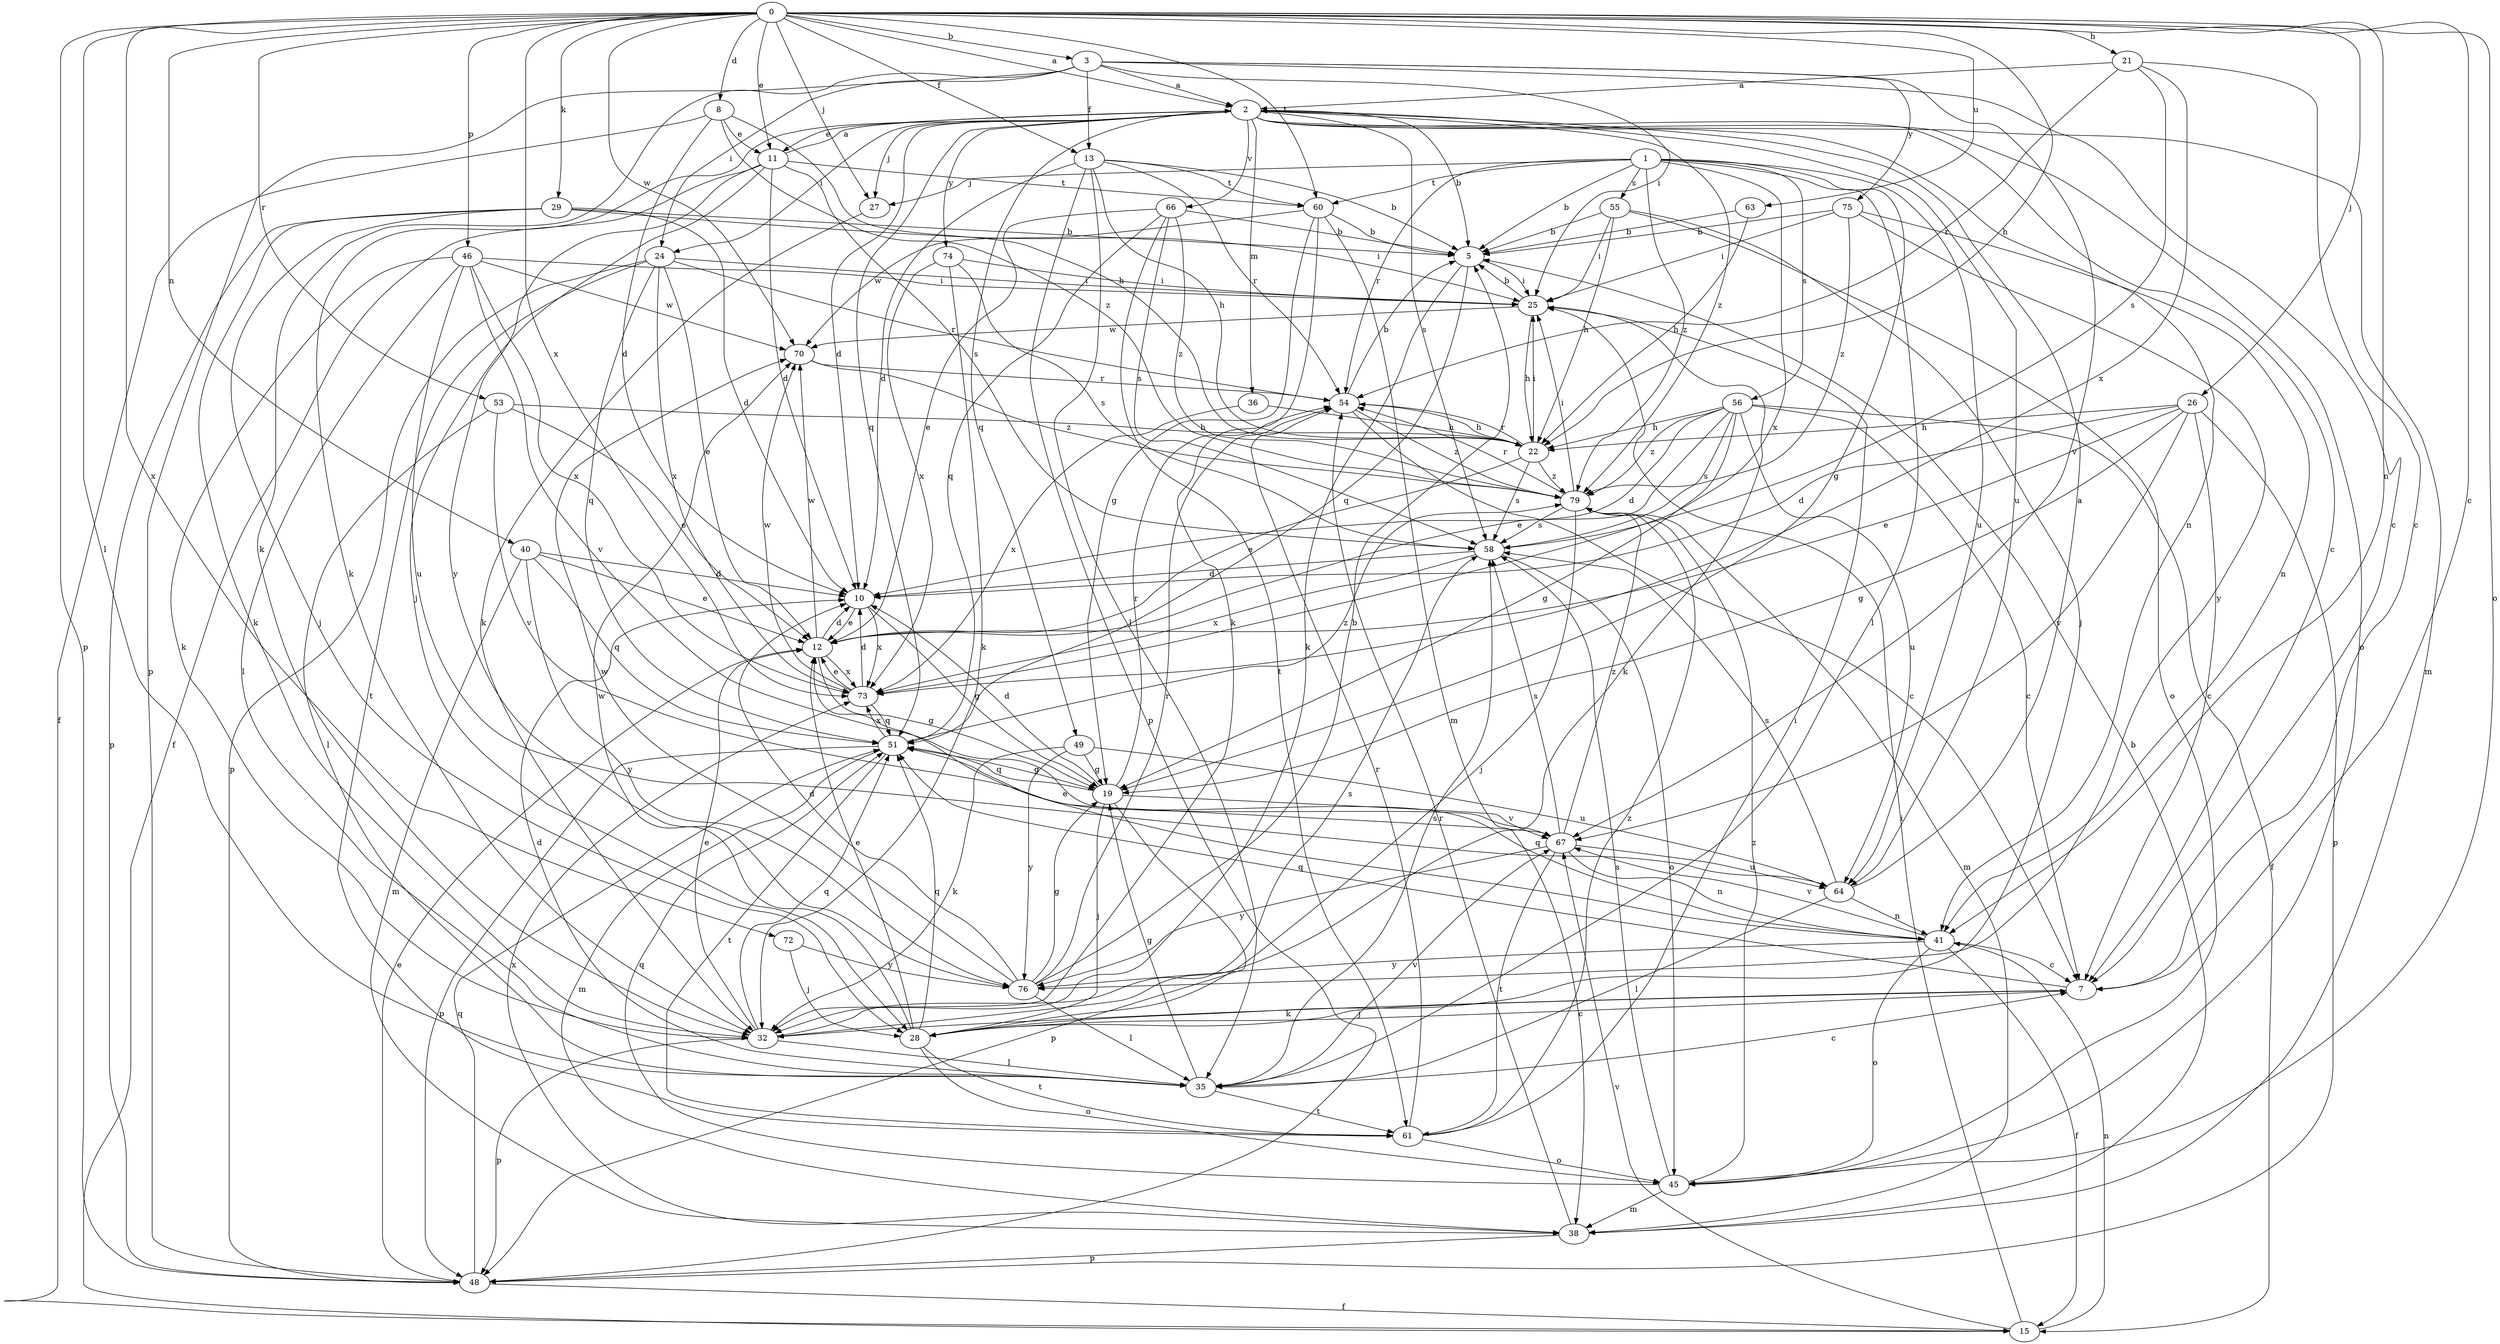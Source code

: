 strict digraph  {
0;
1;
2;
3;
5;
7;
8;
10;
11;
12;
13;
15;
19;
21;
22;
24;
25;
26;
27;
28;
29;
32;
35;
36;
38;
40;
41;
45;
46;
48;
49;
51;
53;
54;
55;
56;
58;
60;
61;
63;
64;
66;
67;
70;
72;
73;
74;
75;
76;
79;
0 -> 2  [label=a];
0 -> 3  [label=b];
0 -> 7  [label=c];
0 -> 8  [label=d];
0 -> 11  [label=e];
0 -> 13  [label=f];
0 -> 21  [label=h];
0 -> 22  [label=h];
0 -> 26  [label=j];
0 -> 27  [label=j];
0 -> 29  [label=k];
0 -> 35  [label=l];
0 -> 40  [label=n];
0 -> 41  [label=n];
0 -> 45  [label=o];
0 -> 46  [label=p];
0 -> 48  [label=p];
0 -> 53  [label=r];
0 -> 60  [label=t];
0 -> 63  [label=u];
0 -> 70  [label=w];
0 -> 72  [label=x];
0 -> 73  [label=x];
1 -> 5  [label=b];
1 -> 19  [label=g];
1 -> 27  [label=j];
1 -> 35  [label=l];
1 -> 54  [label=r];
1 -> 55  [label=s];
1 -> 56  [label=s];
1 -> 60  [label=t];
1 -> 64  [label=u];
1 -> 73  [label=x];
1 -> 79  [label=z];
2 -> 5  [label=b];
2 -> 7  [label=c];
2 -> 10  [label=d];
2 -> 11  [label=e];
2 -> 24  [label=i];
2 -> 27  [label=j];
2 -> 32  [label=k];
2 -> 36  [label=m];
2 -> 38  [label=m];
2 -> 41  [label=n];
2 -> 45  [label=o];
2 -> 49  [label=q];
2 -> 51  [label=q];
2 -> 58  [label=s];
2 -> 64  [label=u];
2 -> 66  [label=v];
2 -> 74  [label=y];
2 -> 79  [label=z];
3 -> 2  [label=a];
3 -> 7  [label=c];
3 -> 13  [label=f];
3 -> 24  [label=i];
3 -> 25  [label=i];
3 -> 32  [label=k];
3 -> 48  [label=p];
3 -> 67  [label=v];
3 -> 75  [label=y];
5 -> 25  [label=i];
5 -> 32  [label=k];
5 -> 51  [label=q];
7 -> 28  [label=j];
7 -> 32  [label=k];
7 -> 51  [label=q];
8 -> 10  [label=d];
8 -> 11  [label=e];
8 -> 15  [label=f];
8 -> 22  [label=h];
8 -> 79  [label=z];
10 -> 12  [label=e];
10 -> 19  [label=g];
10 -> 73  [label=x];
11 -> 2  [label=a];
11 -> 10  [label=d];
11 -> 15  [label=f];
11 -> 28  [label=j];
11 -> 58  [label=s];
11 -> 60  [label=t];
11 -> 76  [label=y];
12 -> 10  [label=d];
12 -> 19  [label=g];
12 -> 70  [label=w];
12 -> 73  [label=x];
13 -> 5  [label=b];
13 -> 10  [label=d];
13 -> 22  [label=h];
13 -> 35  [label=l];
13 -> 48  [label=p];
13 -> 54  [label=r];
13 -> 60  [label=t];
15 -> 25  [label=i];
15 -> 41  [label=n];
15 -> 67  [label=v];
19 -> 10  [label=d];
19 -> 28  [label=j];
19 -> 48  [label=p];
19 -> 51  [label=q];
19 -> 54  [label=r];
19 -> 67  [label=v];
21 -> 2  [label=a];
21 -> 7  [label=c];
21 -> 54  [label=r];
21 -> 58  [label=s];
21 -> 73  [label=x];
22 -> 12  [label=e];
22 -> 25  [label=i];
22 -> 54  [label=r];
22 -> 58  [label=s];
22 -> 79  [label=z];
24 -> 12  [label=e];
24 -> 25  [label=i];
24 -> 48  [label=p];
24 -> 51  [label=q];
24 -> 54  [label=r];
24 -> 61  [label=t];
24 -> 73  [label=x];
25 -> 5  [label=b];
25 -> 22  [label=h];
25 -> 32  [label=k];
25 -> 70  [label=w];
26 -> 7  [label=c];
26 -> 10  [label=d];
26 -> 12  [label=e];
26 -> 19  [label=g];
26 -> 22  [label=h];
26 -> 48  [label=p];
26 -> 67  [label=v];
27 -> 32  [label=k];
28 -> 7  [label=c];
28 -> 12  [label=e];
28 -> 45  [label=o];
28 -> 51  [label=q];
28 -> 61  [label=t];
28 -> 70  [label=w];
29 -> 5  [label=b];
29 -> 10  [label=d];
29 -> 25  [label=i];
29 -> 28  [label=j];
29 -> 32  [label=k];
29 -> 48  [label=p];
32 -> 12  [label=e];
32 -> 35  [label=l];
32 -> 48  [label=p];
32 -> 51  [label=q];
32 -> 58  [label=s];
35 -> 7  [label=c];
35 -> 10  [label=d];
35 -> 19  [label=g];
35 -> 58  [label=s];
35 -> 61  [label=t];
35 -> 67  [label=v];
36 -> 22  [label=h];
36 -> 73  [label=x];
38 -> 5  [label=b];
38 -> 48  [label=p];
38 -> 54  [label=r];
38 -> 73  [label=x];
40 -> 10  [label=d];
40 -> 12  [label=e];
40 -> 38  [label=m];
40 -> 51  [label=q];
40 -> 76  [label=y];
41 -> 7  [label=c];
41 -> 12  [label=e];
41 -> 15  [label=f];
41 -> 45  [label=o];
41 -> 51  [label=q];
41 -> 67  [label=v];
41 -> 76  [label=y];
45 -> 38  [label=m];
45 -> 51  [label=q];
45 -> 58  [label=s];
45 -> 79  [label=z];
46 -> 25  [label=i];
46 -> 32  [label=k];
46 -> 35  [label=l];
46 -> 64  [label=u];
46 -> 67  [label=v];
46 -> 70  [label=w];
46 -> 73  [label=x];
48 -> 12  [label=e];
48 -> 15  [label=f];
48 -> 51  [label=q];
49 -> 19  [label=g];
49 -> 32  [label=k];
49 -> 64  [label=u];
49 -> 76  [label=y];
51 -> 19  [label=g];
51 -> 38  [label=m];
51 -> 48  [label=p];
51 -> 61  [label=t];
51 -> 73  [label=x];
51 -> 79  [label=z];
53 -> 12  [label=e];
53 -> 22  [label=h];
53 -> 35  [label=l];
53 -> 67  [label=v];
54 -> 5  [label=b];
54 -> 7  [label=c];
54 -> 22  [label=h];
54 -> 79  [label=z];
55 -> 5  [label=b];
55 -> 22  [label=h];
55 -> 25  [label=i];
55 -> 28  [label=j];
55 -> 45  [label=o];
56 -> 7  [label=c];
56 -> 10  [label=d];
56 -> 12  [label=e];
56 -> 15  [label=f];
56 -> 19  [label=g];
56 -> 22  [label=h];
56 -> 58  [label=s];
56 -> 64  [label=u];
56 -> 79  [label=z];
58 -> 10  [label=d];
58 -> 45  [label=o];
58 -> 73  [label=x];
60 -> 5  [label=b];
60 -> 19  [label=g];
60 -> 32  [label=k];
60 -> 38  [label=m];
60 -> 70  [label=w];
61 -> 25  [label=i];
61 -> 45  [label=o];
61 -> 54  [label=r];
61 -> 79  [label=z];
63 -> 5  [label=b];
63 -> 22  [label=h];
64 -> 2  [label=a];
64 -> 35  [label=l];
64 -> 41  [label=n];
64 -> 58  [label=s];
66 -> 5  [label=b];
66 -> 12  [label=e];
66 -> 51  [label=q];
66 -> 58  [label=s];
66 -> 61  [label=t];
66 -> 79  [label=z];
67 -> 41  [label=n];
67 -> 58  [label=s];
67 -> 61  [label=t];
67 -> 64  [label=u];
67 -> 76  [label=y];
67 -> 79  [label=z];
70 -> 54  [label=r];
70 -> 79  [label=z];
72 -> 28  [label=j];
72 -> 76  [label=y];
73 -> 10  [label=d];
73 -> 12  [label=e];
73 -> 51  [label=q];
73 -> 70  [label=w];
74 -> 25  [label=i];
74 -> 32  [label=k];
74 -> 58  [label=s];
74 -> 73  [label=x];
75 -> 5  [label=b];
75 -> 25  [label=i];
75 -> 41  [label=n];
75 -> 76  [label=y];
75 -> 79  [label=z];
76 -> 5  [label=b];
76 -> 10  [label=d];
76 -> 19  [label=g];
76 -> 35  [label=l];
76 -> 54  [label=r];
76 -> 70  [label=w];
79 -> 25  [label=i];
79 -> 28  [label=j];
79 -> 38  [label=m];
79 -> 54  [label=r];
79 -> 58  [label=s];
}
